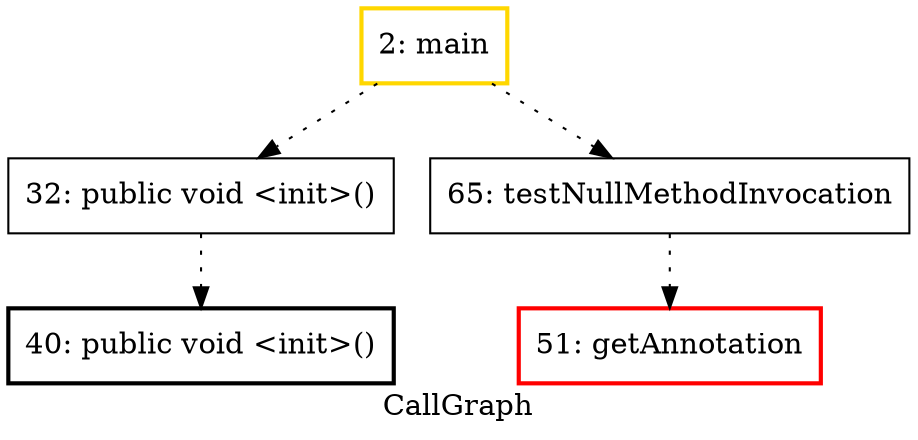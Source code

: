 digraph "CallGraph" {
    label="CallGraph";
node [shape=box];
"2: main" [color=gold] [style=bold]
"51: getAnnotation" [color=red] [style=bold]
"32: public void <init>()"
"65: testNullMethodInvocation"
"40: public void <init>()" [style=bold]
"2: main"->"32: public void <init>()" [style=dotted];

"2: main"->"65: testNullMethodInvocation" [style=dotted];

"32: public void <init>()"->"40: public void <init>()" [style=dotted];

"65: testNullMethodInvocation"->"51: getAnnotation" [style=dotted];

}